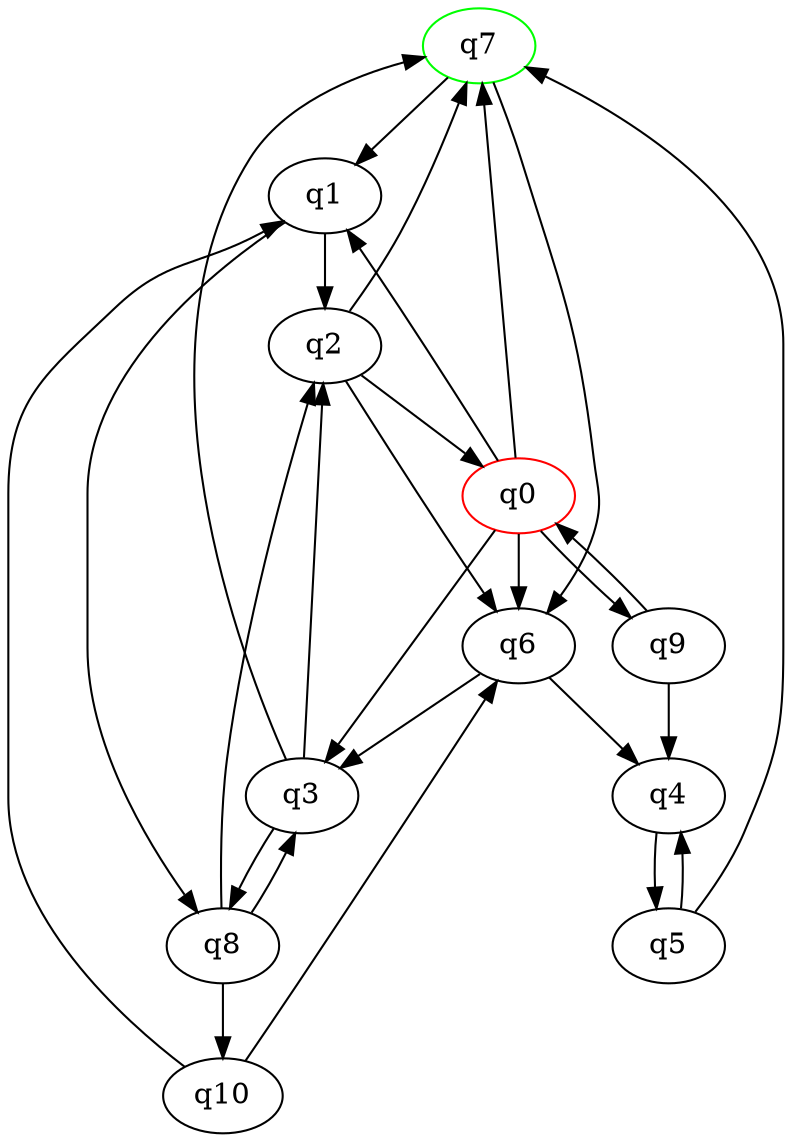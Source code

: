 digraph A{
q7 [initial=1,color=green];
q0 [final=1,color=red];
q0 -> q1;
q0 -> q3;
q0 -> q6;
q0 -> q7;
q0 -> q9;
q1 -> q2;
q1 -> q8;
q2 -> q0;
q2 -> q6;
q2 -> q7;
q3 -> q2;
q3 -> q7;
q3 -> q8;
q4 -> q5;
q5 -> q4;
q5 -> q7;
q6 -> q3;
q6 -> q4;
q7 -> q1;
q7 -> q6;
q8 -> q2;
q8 -> q3;
q8 -> q10;
q9 -> q0;
q9 -> q4;
q10 -> q1;
q10 -> q6;
}